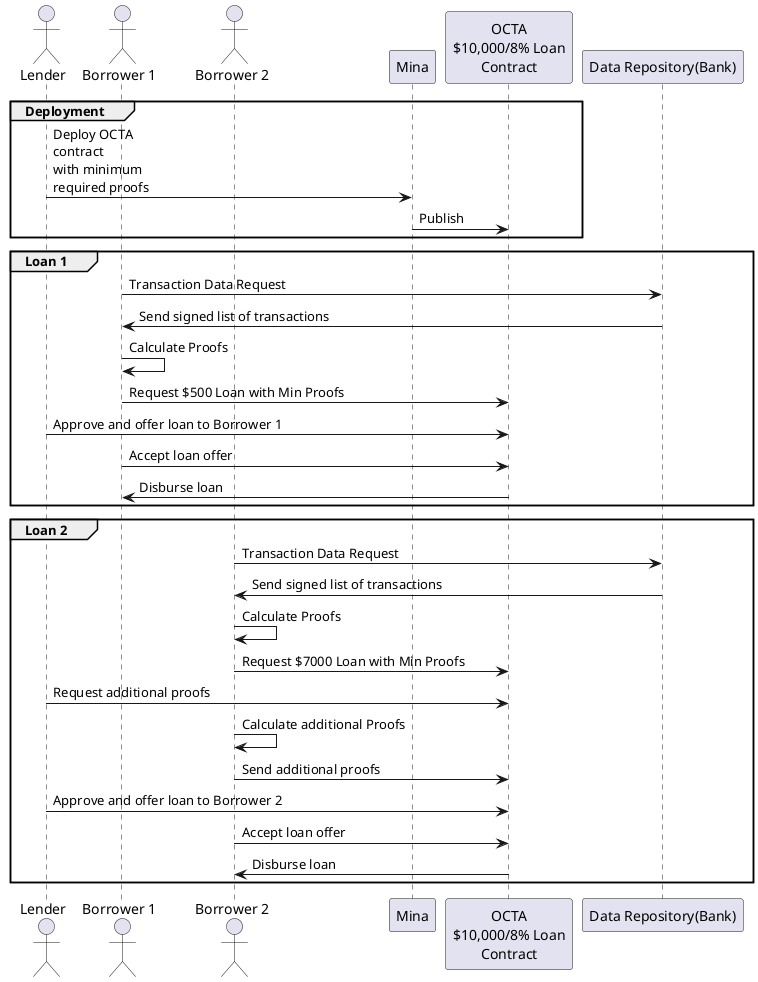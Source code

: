@startuml
actor "Lender" as L
actor "Borrower 1" as B1
actor "Borrower 2" as B2
participant "Mina" as M
participant "OCTA\n$10,000/8% Loan\nContract" as O
participant "Data Repository(Bank)" as D

group Deployment
L->M: Deploy OCTA\ncontract\nwith minimum\nrequired proofs
M->O: Publish
end
group Loan 1
B1->D: Transaction Data Request
D->B1: Send signed list of transactions
B1->B1: Calculate Proofs
B1->O: Request $500 Loan with Min Proofs
L->O: Approve and offer loan to Borrower 1
B1->O: Accept loan offer
O->B1: Disburse loan
end

group Loan 2
B2->D: Transaction Data Request
D->B2: Send signed list of transactions
B2->B2: Calculate Proofs
B2->O: Request $7000 Loan with Min Proofs
L->O: Request additional proofs
B2->B2: Calculate additional Proofs
B2->O: Send additional proofs
L->O: Approve and offer loan to Borrower 2
B2->O: Accept loan offer
O->B2: Disburse loan
end
@enduml
